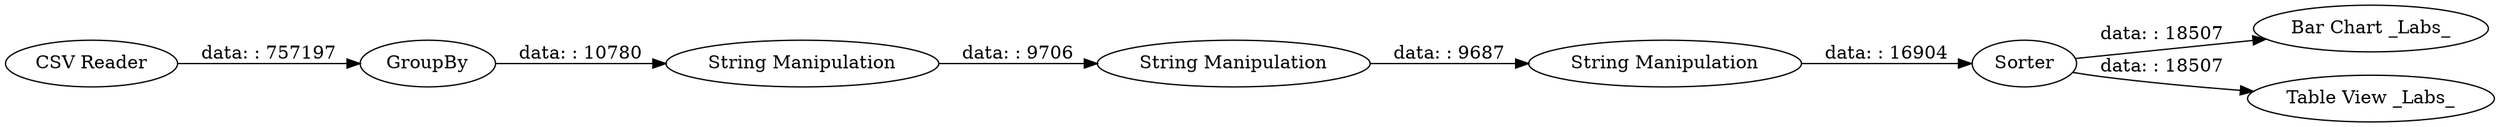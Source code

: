 digraph {
	"2034425803204723122_5" [label="String Manipulation"]
	"2034425803204723122_3" [label="String Manipulation"]
	"2034425803204723122_7" [label="Bar Chart _Labs_"]
	"2034425803204723122_8" [label="Table View _Labs_"]
	"2034425803204723122_2" [label=GroupBy]
	"2034425803204723122_1" [label="CSV Reader"]
	"2034425803204723122_4" [label="String Manipulation"]
	"2034425803204723122_6" [label=Sorter]
	"2034425803204723122_5" -> "2034425803204723122_6" [label="data: : 16904"]
	"2034425803204723122_4" -> "2034425803204723122_5" [label="data: : 9687"]
	"2034425803204723122_6" -> "2034425803204723122_8" [label="data: : 18507"]
	"2034425803204723122_6" -> "2034425803204723122_7" [label="data: : 18507"]
	"2034425803204723122_3" -> "2034425803204723122_4" [label="data: : 9706"]
	"2034425803204723122_1" -> "2034425803204723122_2" [label="data: : 757197"]
	"2034425803204723122_2" -> "2034425803204723122_3" [label="data: : 10780"]
	rankdir=LR
}
